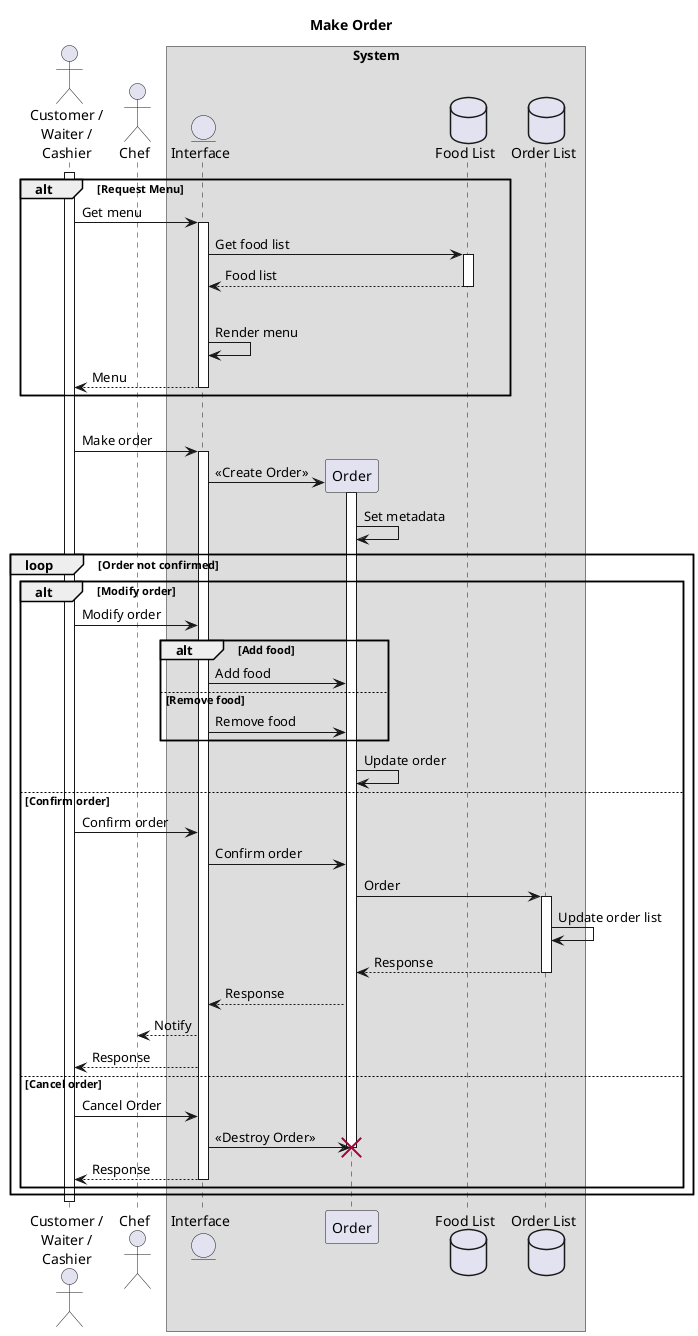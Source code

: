 @startuml Make Order

title Make Order

actor "Customer /\nWaiter /\nCashier" as Maker
actor Chef
box System
    entity Interface
    participant Order
    database "Food List" as Foods
    database "Order List" as Orders
end box

activate Maker

alt Request Menu
    Maker -> Interface ++ : Get menu

    Interface -> Foods ++ : Get food list
    return Food list
    |||
    Interface -> Interface : Render menu
    return Menu
end

|||

Maker -> Interface ++ : Make order

Interface -> Order ** : <<Create Order>>
activate Order

Order -> Order: Set metadata

loop Order not confirmed
    alt Modify order
        Maker -> Interface: Modify order

        alt Add food
            Interface -> Order: Add food
        else Remove food
            Interface -> Order: Remove food
        end

        Order -> Order: Update order
    else Confirm order
        Maker -> Interface: Confirm order
            Interface -> Order: Confirm order
                Order -> Orders ++ : Order
                    Orders -> Orders : Update order list
                return Response
            Order --> Interface: Response
        Interface --> Chef: Notify
        Interface --> Maker: Response
    else Cancel order
        Maker -> Interface: Cancel Order
        
        Interface -> Order !! : <<Destroy Order>>
        deactivate Order

        return Response
    end
end

deactivate Maker

@enduml
